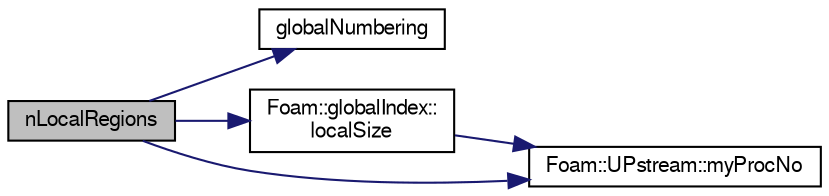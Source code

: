 digraph "nLocalRegions"
{
  bgcolor="transparent";
  edge [fontname="FreeSans",fontsize="10",labelfontname="FreeSans",labelfontsize="10"];
  node [fontname="FreeSans",fontsize="10",shape=record];
  rankdir="LR";
  Node24 [label="nLocalRegions",height=0.2,width=0.4,color="black", fillcolor="grey75", style="filled", fontcolor="black"];
  Node24 -> Node25 [color="midnightblue",fontsize="10",style="solid",fontname="FreeSans"];
  Node25 [label="globalNumbering",height=0.2,width=0.4,color="black",URL="$a25202.html#a1b3e7faa331b6cfc9b657a67b1632928",tooltip="Return global region numbering. "];
  Node24 -> Node26 [color="midnightblue",fontsize="10",style="solid",fontname="FreeSans"];
  Node26 [label="Foam::globalIndex::\llocalSize",height=0.2,width=0.4,color="black",URL="$a27330.html#a31e10db2f353603a8ab2517c4d101e06",tooltip="my local size "];
  Node26 -> Node27 [color="midnightblue",fontsize="10",style="solid",fontname="FreeSans"];
  Node27 [label="Foam::UPstream::myProcNo",height=0.2,width=0.4,color="black",URL="$a26270.html#afc74d89573de32a3032c916f8cdd1733",tooltip="Number of this process (starting from masterNo() = 0) "];
  Node24 -> Node27 [color="midnightblue",fontsize="10",style="solid",fontname="FreeSans"];
}

